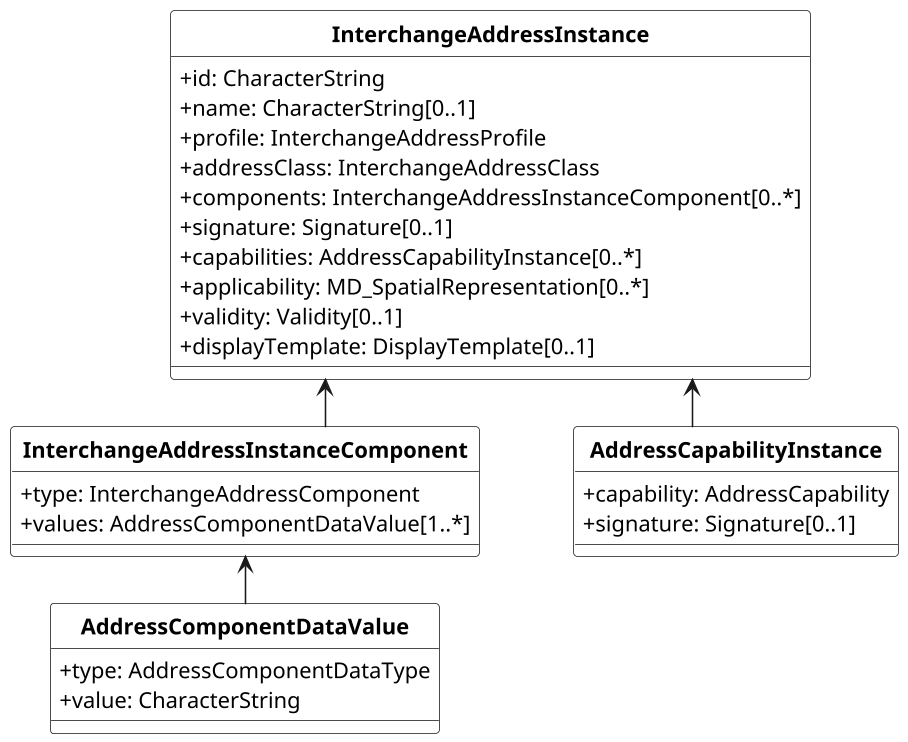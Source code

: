 @startuml AddressInstance
/'
Diagram:        AddressInstance
DateCreate:     03/05/2019
Description:

Hystory of changes:
> DD/MM/YYYY
    -
    -
'/

'******* CONFIGURATION ************************************************
skinparam classAttributeIconSize 0
skinparam Dpi 150
skinparam Monochrome true
skinparam LineType ortho
skinparam nodesep 60
skinparam ranksep 30
hide circle
/' skinparam CircledCharacterRadius 0 '/
/' skinparam CircledCharacterFontSize 0 '/
skinparam Default {
TextAlignment center
FontName Helvetica
}
skinparam Class {
AttributeIconSize 0
BackgroundColor White
FontStyle bold
StereotypeFontSize 10
}
skinparam Rectangle {
BackgroundColor White
FontStyle bold
FontSize 11
StereotypeFontSize 10
}
skinparam Object {
BackgroundColor White
FontStyle bold
FontSize 11
StereotypeFontSize 10
}

skinparam Entity {
StereotypeFontSize 10
}

'******* CLASS DEFINITION *********************************************
class InterchangeAddressInstance {
    +id: CharacterString
    +name: CharacterString[0..1]
    +profile: InterchangeAddressProfile
    +addressClass: InterchangeAddressClass
    +components: InterchangeAddressInstanceComponent[0..*]
    +signature: Signature[0..1]
    +capabilities: AddressCapabilityInstance[0..*]
    +applicability: MD_SpatialRepresentation[0..*]
    +validity: Validity[0..1]
    +displayTemplate: DisplayTemplate[0..1]
}

class InterchangeAddressInstanceComponent{
    +type: InterchangeAddressComponent
    +values: AddressComponentDataValue[1..*]
}

class AddressCapabilityInstance{
    +capability: AddressCapability
    +signature: Signature[0..1]
}

class AddressComponentDataValue{
    +type: AddressComponentDataType
    +value: CharacterString
}

'******* NOTES ********************************************************


'******* CLASS RELATIONS **********************************************
InterchangeAddressInstance <-- InterchangeAddressInstanceComponent
InterchangeAddressInstance <-- AddressCapabilityInstance
AddressComponentDataValue -up-> InterchangeAddressInstanceComponent

@enduml